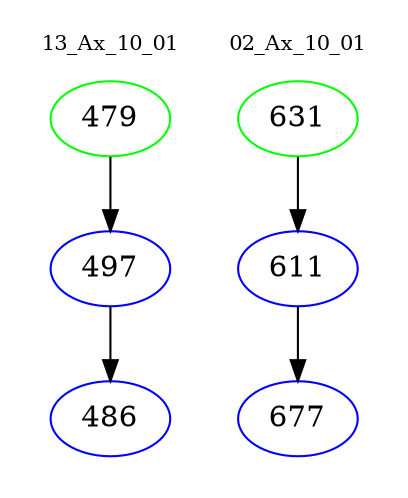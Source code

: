 digraph{
subgraph cluster_0 {
color = white
label = "13_Ax_10_01";
fontsize=10;
T0_479 [label="479", color="green"]
T0_479 -> T0_497 [color="black"]
T0_497 [label="497", color="blue"]
T0_497 -> T0_486 [color="black"]
T0_486 [label="486", color="blue"]
}
subgraph cluster_1 {
color = white
label = "02_Ax_10_01";
fontsize=10;
T1_631 [label="631", color="green"]
T1_631 -> T1_611 [color="black"]
T1_611 [label="611", color="blue"]
T1_611 -> T1_677 [color="black"]
T1_677 [label="677", color="blue"]
}
}
